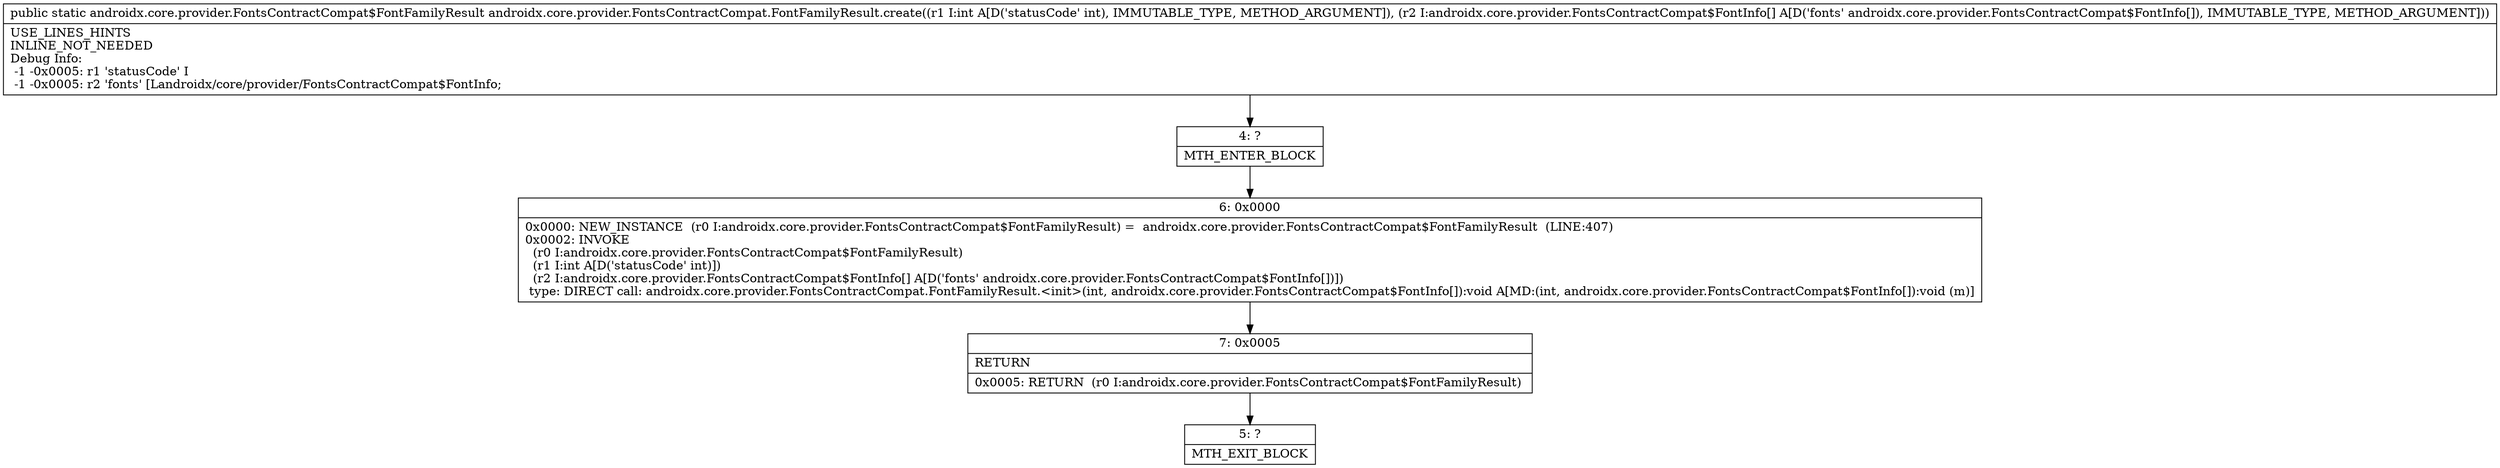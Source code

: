 digraph "CFG forandroidx.core.provider.FontsContractCompat.FontFamilyResult.create(I[Landroidx\/core\/provider\/FontsContractCompat$FontInfo;)Landroidx\/core\/provider\/FontsContractCompat$FontFamilyResult;" {
Node_4 [shape=record,label="{4\:\ ?|MTH_ENTER_BLOCK\l}"];
Node_6 [shape=record,label="{6\:\ 0x0000|0x0000: NEW_INSTANCE  (r0 I:androidx.core.provider.FontsContractCompat$FontFamilyResult) =  androidx.core.provider.FontsContractCompat$FontFamilyResult  (LINE:407)\l0x0002: INVOKE  \l  (r0 I:androidx.core.provider.FontsContractCompat$FontFamilyResult)\l  (r1 I:int A[D('statusCode' int)])\l  (r2 I:androidx.core.provider.FontsContractCompat$FontInfo[] A[D('fonts' androidx.core.provider.FontsContractCompat$FontInfo[])])\l type: DIRECT call: androidx.core.provider.FontsContractCompat.FontFamilyResult.\<init\>(int, androidx.core.provider.FontsContractCompat$FontInfo[]):void A[MD:(int, androidx.core.provider.FontsContractCompat$FontInfo[]):void (m)]\l}"];
Node_7 [shape=record,label="{7\:\ 0x0005|RETURN\l|0x0005: RETURN  (r0 I:androidx.core.provider.FontsContractCompat$FontFamilyResult) \l}"];
Node_5 [shape=record,label="{5\:\ ?|MTH_EXIT_BLOCK\l}"];
MethodNode[shape=record,label="{public static androidx.core.provider.FontsContractCompat$FontFamilyResult androidx.core.provider.FontsContractCompat.FontFamilyResult.create((r1 I:int A[D('statusCode' int), IMMUTABLE_TYPE, METHOD_ARGUMENT]), (r2 I:androidx.core.provider.FontsContractCompat$FontInfo[] A[D('fonts' androidx.core.provider.FontsContractCompat$FontInfo[]), IMMUTABLE_TYPE, METHOD_ARGUMENT]))  | USE_LINES_HINTS\lINLINE_NOT_NEEDED\lDebug Info:\l  \-1 \-0x0005: r1 'statusCode' I\l  \-1 \-0x0005: r2 'fonts' [Landroidx\/core\/provider\/FontsContractCompat$FontInfo;\l}"];
MethodNode -> Node_4;Node_4 -> Node_6;
Node_6 -> Node_7;
Node_7 -> Node_5;
}

